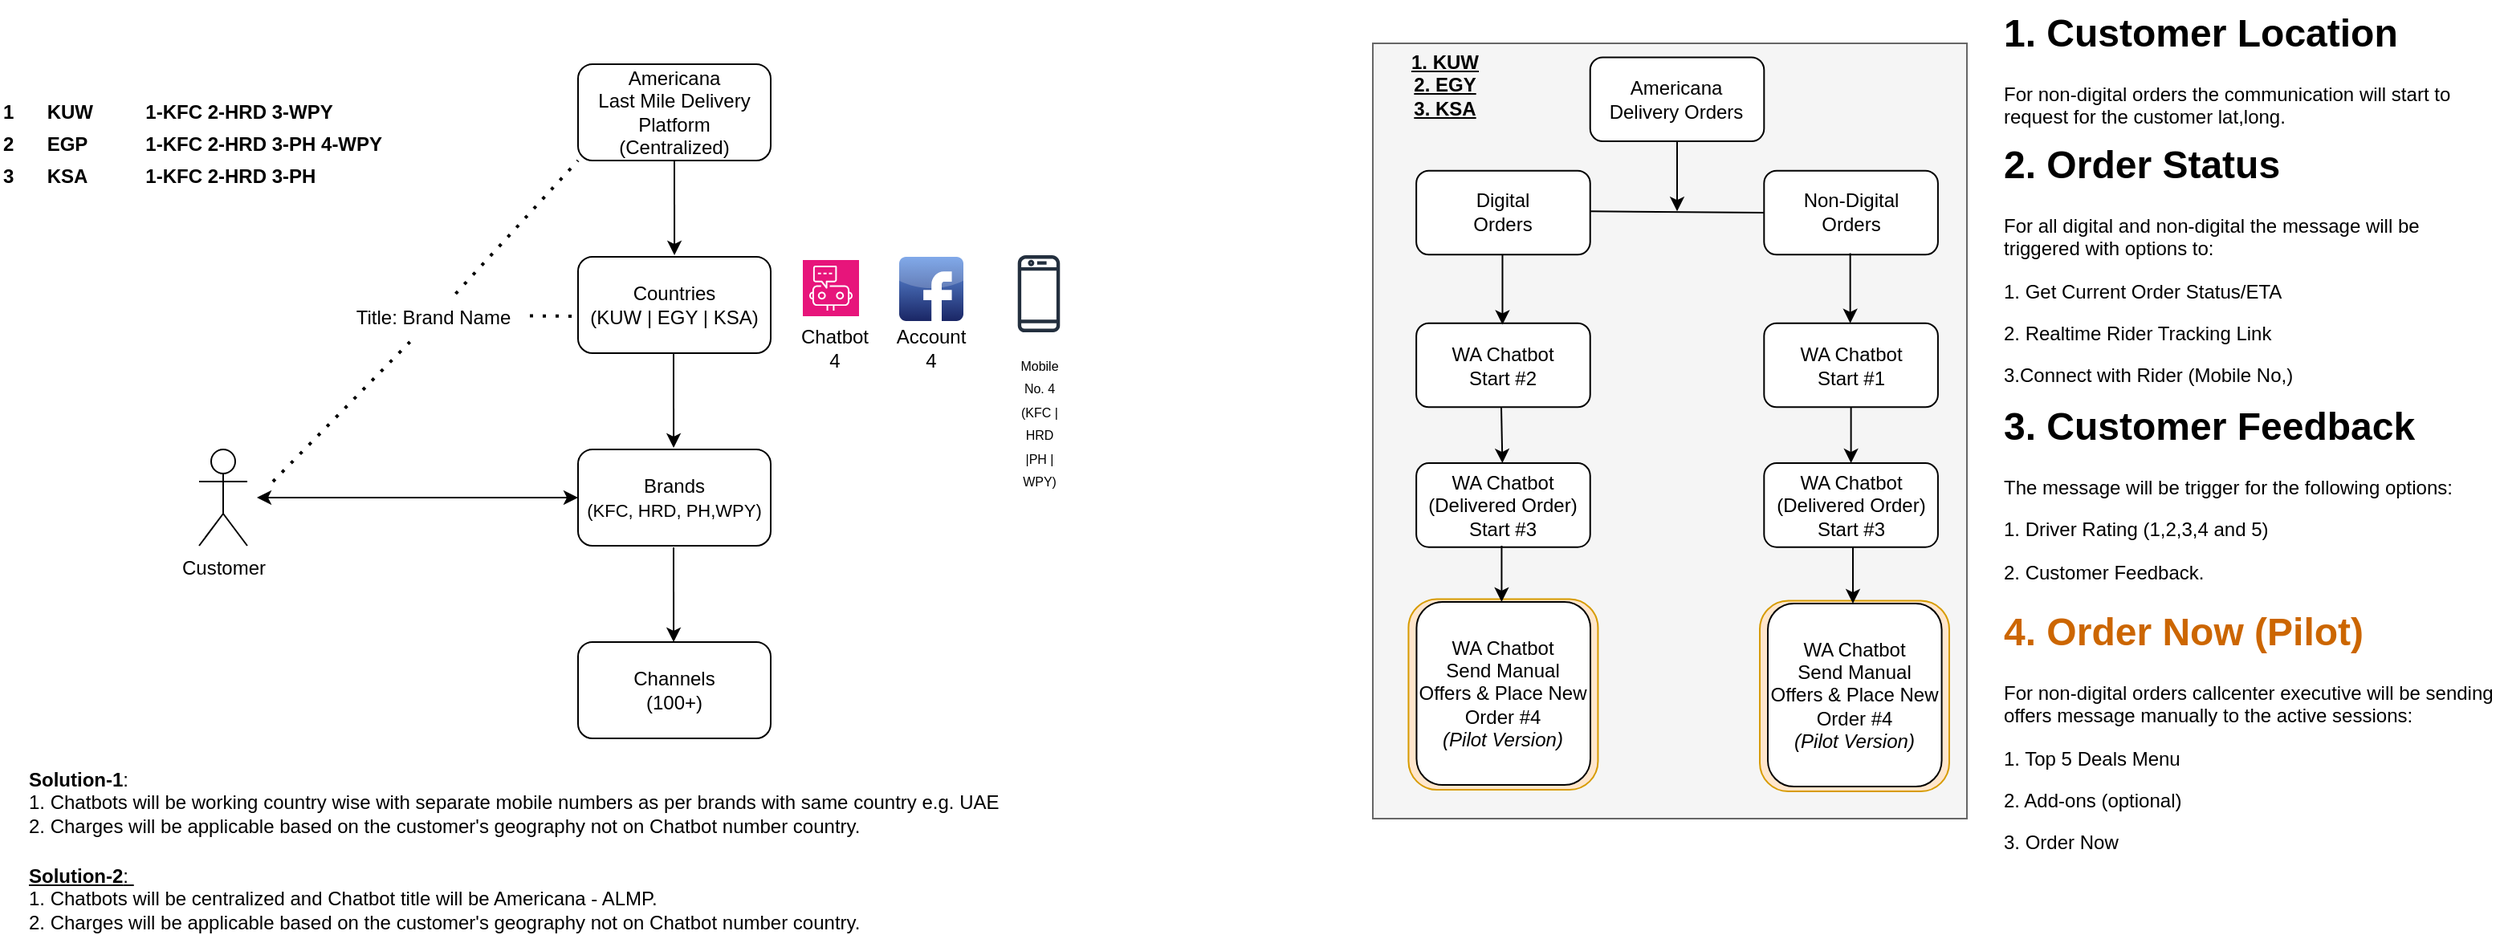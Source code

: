 <mxfile version="26.0.9">
  <diagram name="Page-1" id="LvFk9JEEAda9i3XnKSkR">
    <mxGraphModel dx="1985" dy="1129" grid="1" gridSize="10" guides="1" tooltips="1" connect="1" arrows="1" fold="1" page="1" pageScale="1" pageWidth="850" pageHeight="1100" math="0" shadow="0">
      <root>
        <mxCell id="0" />
        <mxCell id="1" parent="0" />
        <mxCell id="UhHAUqcPnpGceWt_KBbi-1" value="Americana&lt;div&gt;Last Mile Delivery&lt;/div&gt;&lt;div&gt;Platform&lt;/div&gt;&lt;div&gt;(Centralized)&lt;/div&gt;" style="rounded=1;whiteSpace=wrap;html=1;" parent="1" vertex="1">
          <mxGeometry x="360" y="40" width="120" height="60" as="geometry" />
        </mxCell>
        <mxCell id="UhHAUqcPnpGceWt_KBbi-2" value="Countries&lt;div&gt;(KUW | EGY | KSA)&lt;/div&gt;" style="rounded=1;whiteSpace=wrap;html=1;" parent="1" vertex="1">
          <mxGeometry x="360" y="160" width="120" height="60" as="geometry" />
        </mxCell>
        <mxCell id="UhHAUqcPnpGceWt_KBbi-3" value="Brands&lt;div&gt;&lt;font style=&quot;font-size: 11px;&quot;&gt;(KFC, HRD, PH,WPY)&lt;/font&gt;&lt;/div&gt;" style="rounded=1;whiteSpace=wrap;html=1;" parent="1" vertex="1">
          <mxGeometry x="360" y="280" width="120" height="60" as="geometry" />
        </mxCell>
        <mxCell id="UhHAUqcPnpGceWt_KBbi-4" value="Channels&lt;div&gt;(100+)&lt;/div&gt;" style="rounded=1;whiteSpace=wrap;html=1;" parent="1" vertex="1">
          <mxGeometry x="360" y="400" width="120" height="60" as="geometry" />
        </mxCell>
        <mxCell id="UhHAUqcPnpGceWt_KBbi-6" value="Customer" style="shape=umlActor;verticalLabelPosition=bottom;verticalAlign=top;html=1;outlineConnect=0;" parent="1" vertex="1">
          <mxGeometry x="124" y="280" width="30" height="60" as="geometry" />
        </mxCell>
        <mxCell id="UhHAUqcPnpGceWt_KBbi-10" value="" style="endArrow=classic;startArrow=classic;html=1;rounded=0;entryX=0;entryY=0.5;entryDx=0;entryDy=0;" parent="1" target="UhHAUqcPnpGceWt_KBbi-3" edge="1">
          <mxGeometry width="50" height="50" relative="1" as="geometry">
            <mxPoint x="160" y="310" as="sourcePoint" />
            <mxPoint x="210" y="280" as="targetPoint" />
          </mxGeometry>
        </mxCell>
        <mxCell id="UhHAUqcPnpGceWt_KBbi-11" value="" style="endArrow=classic;html=1;rounded=0;entryX=0.417;entryY=-0.017;entryDx=0;entryDy=0;entryPerimeter=0;" parent="1" edge="1">
          <mxGeometry width="50" height="50" relative="1" as="geometry">
            <mxPoint x="420" y="100" as="sourcePoint" />
            <mxPoint x="420.04" y="158.98" as="targetPoint" />
          </mxGeometry>
        </mxCell>
        <mxCell id="UhHAUqcPnpGceWt_KBbi-12" value="" style="endArrow=classic;html=1;rounded=0;entryX=0.417;entryY=-0.017;entryDx=0;entryDy=0;entryPerimeter=0;" parent="1" edge="1">
          <mxGeometry width="50" height="50" relative="1" as="geometry">
            <mxPoint x="419.5" y="220" as="sourcePoint" />
            <mxPoint x="419.54" y="278.98" as="targetPoint" />
          </mxGeometry>
        </mxCell>
        <mxCell id="UhHAUqcPnpGceWt_KBbi-13" value="" style="endArrow=classic;html=1;rounded=0;entryX=0.417;entryY=-0.017;entryDx=0;entryDy=0;entryPerimeter=0;" parent="1" edge="1">
          <mxGeometry width="50" height="50" relative="1" as="geometry">
            <mxPoint x="419.5" y="341.02" as="sourcePoint" />
            <mxPoint x="419.54" y="400" as="targetPoint" />
          </mxGeometry>
        </mxCell>
        <mxCell id="UhHAUqcPnpGceWt_KBbi-20" value="" style="group" parent="1" vertex="1" connectable="0">
          <mxGeometry x="550" y="160" width="60" height="80" as="geometry" />
        </mxCell>
        <mxCell id="UhHAUqcPnpGceWt_KBbi-18" value="" style="dashed=0;outlineConnect=0;html=1;align=center;labelPosition=center;verticalLabelPosition=bottom;verticalAlign=top;shape=mxgraph.webicons.facebook;fillColor=#6294E4;gradientColor=#1A2665" parent="UhHAUqcPnpGceWt_KBbi-20" vertex="1">
          <mxGeometry x="10" width="40" height="40" as="geometry" />
        </mxCell>
        <mxCell id="UhHAUqcPnpGceWt_KBbi-19" value="Account&lt;div&gt;4&lt;/div&gt;" style="text;html=1;align=center;verticalAlign=middle;whiteSpace=wrap;rounded=0;" parent="UhHAUqcPnpGceWt_KBbi-20" vertex="1">
          <mxGeometry y="33" width="60" height="47" as="geometry" />
        </mxCell>
        <mxCell id="UhHAUqcPnpGceWt_KBbi-35" value="" style="endArrow=none;dashed=1;html=1;dashPattern=1 3;strokeWidth=2;rounded=0;" parent="1" source="UhHAUqcPnpGceWt_KBbi-37" edge="1">
          <mxGeometry width="50" height="50" relative="1" as="geometry">
            <mxPoint x="170" y="300" as="sourcePoint" />
            <mxPoint x="360" y="100" as="targetPoint" />
          </mxGeometry>
        </mxCell>
        <mxCell id="UhHAUqcPnpGceWt_KBbi-38" value="" style="endArrow=none;dashed=1;html=1;dashPattern=1 3;strokeWidth=2;rounded=0;" parent="1" target="UhHAUqcPnpGceWt_KBbi-37" edge="1">
          <mxGeometry width="50" height="50" relative="1" as="geometry">
            <mxPoint x="170" y="300" as="sourcePoint" />
            <mxPoint x="360" y="100" as="targetPoint" />
          </mxGeometry>
        </mxCell>
        <mxCell id="UhHAUqcPnpGceWt_KBbi-37" value="Title: Brand Name" style="text;html=1;align=center;verticalAlign=middle;whiteSpace=wrap;rounded=0;" parent="1" vertex="1">
          <mxGeometry x="220" y="183" width="100" height="30" as="geometry" />
        </mxCell>
        <mxCell id="UhHAUqcPnpGceWt_KBbi-41" value="" style="endArrow=none;dashed=1;html=1;dashPattern=1 3;strokeWidth=2;rounded=0;entryX=0;entryY=0.617;entryDx=0;entryDy=0;entryPerimeter=0;" parent="1" target="UhHAUqcPnpGceWt_KBbi-2" edge="1">
          <mxGeometry width="50" height="50" relative="1" as="geometry">
            <mxPoint x="330" y="196.75" as="sourcePoint" />
            <mxPoint x="370" y="110" as="targetPoint" />
          </mxGeometry>
        </mxCell>
        <mxCell id="YvvrI0TX-WZbmm7OATJ2-3" value="" style="group" parent="1" vertex="1" connectable="0">
          <mxGeometry x="490" y="162" width="60" height="80" as="geometry" />
        </mxCell>
        <mxCell id="YvvrI0TX-WZbmm7OATJ2-4" value="" style="group" parent="YvvrI0TX-WZbmm7OATJ2-3" vertex="1" connectable="0">
          <mxGeometry width="60" height="80" as="geometry" />
        </mxCell>
        <mxCell id="YvvrI0TX-WZbmm7OATJ2-5" value="" style="sketch=0;points=[[0,0,0],[0.25,0,0],[0.5,0,0],[0.75,0,0],[1,0,0],[0,1,0],[0.25,1,0],[0.5,1,0],[0.75,1,0],[1,1,0],[0,0.25,0],[0,0.5,0],[0,0.75,0],[1,0.25,0],[1,0.5,0],[1,0.75,0]];points=[[0,0,0],[0.25,0,0],[0.5,0,0],[0.75,0,0],[1,0,0],[0,1,0],[0.25,1,0],[0.5,1,0],[0.75,1,0],[1,1,0],[0,0.25,0],[0,0.5,0],[0,0.75,0],[1,0.25,0],[1,0.5,0],[1,0.75,0]];outlineConnect=0;fontColor=#232F3E;fillColor=#E7157B;strokeColor=#ffffff;dashed=0;verticalLabelPosition=bottom;verticalAlign=top;align=center;html=1;fontSize=12;fontStyle=0;aspect=fixed;shape=mxgraph.aws4.resourceIcon;resIcon=mxgraph.aws4.chatbot;" parent="YvvrI0TX-WZbmm7OATJ2-4" vertex="1">
          <mxGeometry x="10" width="35" height="35" as="geometry" />
        </mxCell>
        <mxCell id="YvvrI0TX-WZbmm7OATJ2-6" value="Chatbot&lt;div&gt;4&lt;/div&gt;" style="text;html=1;align=center;verticalAlign=middle;whiteSpace=wrap;rounded=0;" parent="YvvrI0TX-WZbmm7OATJ2-4" vertex="1">
          <mxGeometry y="30" width="60" height="50" as="geometry" />
        </mxCell>
        <mxCell id="YvvrI0TX-WZbmm7OATJ2-9" value="&lt;div style=&quot;&quot;&gt;&lt;b style=&quot;background-color: transparent; color: light-dark(rgb(0, 0, 0), rgb(255, 255, 255));&quot;&gt;Solution-1&lt;/b&gt;&lt;span style=&quot;background-color: transparent; color: light-dark(rgb(0, 0, 0), rgb(255, 255, 255));&quot;&gt;:&amp;nbsp;&lt;/span&gt;&lt;/div&gt;&lt;div&gt;1. Chatbots will be working country wise with separate mobile numbers as per brands with same country e.g. UAE&lt;/div&gt;&lt;div style=&quot;&quot;&gt;2. Charges will be applicable based on the customer&#39;s geography not on Chatbot number country.&lt;/div&gt;" style="text;html=1;align=left;verticalAlign=middle;whiteSpace=wrap;rounded=0;" parent="1" vertex="1">
          <mxGeometry x="16" y="480" width="660" height="40" as="geometry" />
        </mxCell>
        <mxCell id="YvvrI0TX-WZbmm7OATJ2-10" value="&lt;div style=&quot;&quot;&gt;&lt;u&gt;&lt;b style=&quot;background-color: transparent; color: light-dark(rgb(0, 0, 0), rgb(255, 255, 255));&quot;&gt;Solution-2&lt;/b&gt;&lt;span style=&quot;background-color: transparent; color: light-dark(rgb(0, 0, 0), rgb(255, 255, 255));&quot;&gt;:&amp;nbsp;&lt;/span&gt;&lt;/u&gt;&lt;/div&gt;&lt;div style=&quot;&quot;&gt;1. Chatbots will be centralized and Chatbot title will be Americana - ALMP.&lt;/div&gt;&lt;div style=&quot;&quot;&gt;2. Charges will be applicable based on the customer&#39;s geography not on Chatbot number country.&lt;/div&gt;" style="text;html=1;align=left;verticalAlign=middle;whiteSpace=wrap;rounded=0;" parent="1" vertex="1">
          <mxGeometry x="16" y="540" width="660" height="40" as="geometry" />
        </mxCell>
        <mxCell id="MYbAT_iX-tRsLvWn8Yxn-1" value="&lt;span style=&quot;color: rgb(0, 0, 0); text-wrap: wrap;&quot;&gt;&lt;font style=&quot;font-size: 8px;&quot;&gt;Mobile No. 4 (KFC | HRD |PH | WPY)&lt;/font&gt;&lt;/span&gt;" style="sketch=0;outlineConnect=0;fontColor=#232F3E;gradientColor=none;strokeColor=#232F3E;fillColor=#ffffff;dashed=0;verticalLabelPosition=bottom;verticalAlign=top;align=center;html=1;fontSize=12;fontStyle=0;aspect=fixed;shape=mxgraph.aws4.resourceIcon;resIcon=mxgraph.aws4.mobile_client;" parent="1" vertex="1">
          <mxGeometry x="617" y="153" width="60" height="60" as="geometry" />
        </mxCell>
        <mxCell id="MYbAT_iX-tRsLvWn8Yxn-2" value="&lt;table style=&quot;border-collapse:&lt;br/&gt; collapse;width:248pt&quot; width=&quot;332&quot; cellspacing=&quot;0&quot; cellpadding=&quot;0&quot; border=&quot;0&quot;&gt;&lt;colgroup&gt;&lt;col style=&quot;mso-width-source:userset;mso-width-alt:853;width:18pt&quot; width=&quot;24&quot;&gt;&lt;/colgroup&gt;&lt;colgroup&gt;&lt;col style=&quot;mso-width-source:userset;mso-width-alt:2190;width:46pt&quot; width=&quot;62&quot;&gt;&lt;/colgroup&gt;&lt;colgroup&gt;&lt;col style=&quot;mso-width-source:userset;mso-width-alt:6030;width:127pt&quot; width=&quot;170&quot;&gt;&lt;/colgroup&gt;&lt;colgroup&gt;&lt;col style=&quot;mso-width-source:userset;mso-width-alt:2702;width:57pt&quot; width=&quot;76&quot;&gt;&lt;/colgroup&gt;&lt;tbody&gt;&lt;tr style=&quot;height:36.6pt&quot; height=&quot;49&quot;&gt;&lt;td style=&quot;height:36.6pt;width:18pt&quot; width=&quot;24&quot; class=&quot;xl64&quot; height=&quot;49&quot;&gt;&lt;br&gt;&lt;/td&gt;  &lt;td style=&quot;border-left:none;width:46pt&quot; width=&quot;62&quot; class=&quot;xl64&quot;&gt;&lt;br&gt;&lt;/td&gt;  &lt;td style=&quot;width:127pt&quot; width=&quot;170&quot; class=&quot;xl65&quot;&gt;&lt;br&gt;&lt;/td&gt;  &lt;td style=&quot;width:57pt&quot; width=&quot;76&quot; class=&quot;xl65&quot;&gt;&lt;br&gt;&lt;br&gt;&lt;br&gt;&lt;/td&gt; &lt;/tr&gt; &lt;tr style=&quot;height:15.0pt&quot; height=&quot;20&quot;&gt;  &lt;td style=&quot;height:15.0pt;width:18pt&quot; width=&quot;24&quot; class=&quot;xl67&quot; height=&quot;20&quot;&gt;1&lt;/td&gt;  &lt;td style=&quot;border-left:none;width:46pt&quot; width=&quot;62&quot; class=&quot;xl68&quot;&gt;&lt;span style=&quot;mso-spacerun:yes&quot;&gt;&amp;nbsp;&lt;/span&gt;KUW&lt;span style=&quot;mso-spacerun:yes&quot;&gt;&amp;nbsp;&lt;/span&gt;&lt;/td&gt;  &lt;td style=&quot;width:127pt&quot; width=&quot;170&quot; class=&quot;xl69&quot;&gt;&lt;span style=&quot;mso-spacerun:yes&quot;&gt;&amp;nbsp;1-&lt;/span&gt;KFC 2-HRD 3-WPY&lt;span style=&quot;mso-spacerun:yes&quot;&gt;&amp;nbsp;&lt;/span&gt;&lt;/td&gt;  &lt;td style=&quot;width:57pt&quot; width=&quot;76&quot; class=&quot;xl69&quot;&gt;&lt;span style=&quot;mso-spacerun:yes&quot;&gt;&amp;nbsp;&lt;/span&gt;&lt;/td&gt; &lt;/tr&gt; &lt;tr style=&quot;height:15.0pt&quot; height=&quot;20&quot;&gt;  &lt;td style=&quot;height:15.0pt;width:18pt&quot; width=&quot;24&quot; class=&quot;xl67&quot; height=&quot;20&quot;&gt;2&lt;/td&gt;  &lt;td style=&quot;border-left:none;width:46pt&quot; width=&quot;62&quot; class=&quot;xl68&quot;&gt;&lt;span style=&quot;mso-spacerun:yes&quot;&gt;&amp;nbsp;&lt;/span&gt;EGP&lt;span style=&quot;mso-spacerun:yes&quot;&gt;&amp;nbsp;&lt;/span&gt;&lt;/td&gt;  &lt;td style=&quot;width:127pt&quot; width=&quot;170&quot; class=&quot;xl69&quot;&gt;&lt;span style=&quot;mso-spacerun:yes&quot;&gt;&amp;nbsp;1-&lt;/span&gt;KFC 2-HRD 3-PH 4-WPY&lt;/td&gt;  &lt;td style=&quot;width:57pt&quot; width=&quot;76&quot; class=&quot;xl69&quot;&gt;&lt;span style=&quot;mso-spacerun:yes&quot;&gt;&amp;nbsp;&lt;/span&gt;&lt;/td&gt; &lt;/tr&gt; &lt;tr style=&quot;height:15.0pt&quot; height=&quot;20&quot;&gt;  &lt;td style=&quot;height:15.0pt;width:18pt&quot; width=&quot;24&quot; class=&quot;xl70&quot; height=&quot;20&quot;&gt;3&lt;/td&gt;  &lt;td style=&quot;border-left:none;width:46pt&quot; width=&quot;62&quot; class=&quot;xl71&quot;&gt;&lt;span style=&quot;mso-spacerun:yes&quot;&gt;&amp;nbsp;&lt;/span&gt;KSA&lt;span style=&quot;mso-spacerun:yes&quot;&gt;&amp;nbsp;&lt;/span&gt;&lt;/td&gt;  &lt;td style=&quot;width:127pt&quot; width=&quot;170&quot; class=&quot;xl72&quot;&gt;&lt;span style=&quot;mso-spacerun:yes&quot;&gt;&amp;nbsp;1-&lt;/span&gt;KFC 2-HRD 3-PH&lt;span style=&quot;mso-spacerun:yes&quot;&gt;&amp;nbsp;&lt;/span&gt;&lt;/td&gt;  &lt;td style=&quot;width:57pt&quot; width=&quot;76&quot; class=&quot;xl72&quot;&gt;&lt;span style=&quot;mso-spacerun:yes&quot;&gt;&amp;nbsp;&lt;/span&gt;&lt;/td&gt; &lt;/tr&gt;&lt;/tbody&gt;&lt;/table&gt;" style="text;whiteSpace=wrap;html=1;fontStyle=1" parent="1" vertex="1">
          <mxGeometry y="4" width="360" height="130" as="geometry" />
        </mxCell>
        <mxCell id="MYbAT_iX-tRsLvWn8Yxn-13" value="&lt;h1 style=&quot;margin-top: 0px;&quot;&gt;1. Customer Location&lt;/h1&gt;&lt;p&gt;For non-digital orders the communication will start to request for the customer lat,long.&lt;/p&gt;" style="text;html=1;whiteSpace=wrap;overflow=hidden;rounded=0;" parent="1" vertex="1">
          <mxGeometry x="1246" width="310" height="79" as="geometry" />
        </mxCell>
        <mxCell id="MYbAT_iX-tRsLvWn8Yxn-15" value="&lt;h1 style=&quot;margin-top: 0px;&quot;&gt;2. Order Status&lt;/h1&gt;&lt;p&gt;For all digital and non-digital the message will be triggered with options to:&lt;/p&gt;&lt;p&gt;1. Get Current Order Status/ETA&lt;/p&gt;&lt;p&gt;2. Realtime Rider Tracking Link&lt;/p&gt;&lt;p&gt;3.Connect with Rider (Mobile No,)&lt;/p&gt;" style="text;html=1;whiteSpace=wrap;overflow=hidden;rounded=0;" parent="1" vertex="1">
          <mxGeometry x="1246" y="82" width="310" height="180" as="geometry" />
        </mxCell>
        <mxCell id="MYbAT_iX-tRsLvWn8Yxn-16" value="&lt;h1 style=&quot;margin-top: 0px;&quot;&gt;3. Customer Feedback&lt;/h1&gt;&lt;p&gt;The message will be trigger for the following options:&lt;/p&gt;&lt;p&gt;1. Driver Rating (1,2,3,4 and 5)&lt;/p&gt;&lt;p&gt;2. Customer Feedback.&lt;/p&gt;" style="text;html=1;whiteSpace=wrap;overflow=hidden;rounded=0;" parent="1" vertex="1">
          <mxGeometry x="1246" y="245" width="310" height="130" as="geometry" />
        </mxCell>
        <mxCell id="MYbAT_iX-tRsLvWn8Yxn-54" value="" style="endArrow=classic;html=1;rounded=0;" parent="1" edge="1">
          <mxGeometry width="50" height="50" relative="1" as="geometry">
            <mxPoint x="1153" y="252.67" as="sourcePoint" />
            <mxPoint x="1154" y="288" as="targetPoint" />
          </mxGeometry>
        </mxCell>
        <mxCell id="MYbAT_iX-tRsLvWn8Yxn-55" value="&lt;h1 style=&quot;margin-top: 0px;&quot;&gt;&lt;font style=&quot;color: rgb(204, 102, 0);&quot;&gt;4. Order Now (Pilot)&lt;/font&gt;&lt;/h1&gt;&lt;p&gt;&lt;span style=&quot;background-color: transparent; color: light-dark(rgb(0, 0, 0), rgb(255, 255, 255));&quot;&gt;For non-digital orders callcenter executive will be sending offers message manually to the active sessions:&lt;/span&gt;&lt;/p&gt;&lt;p&gt;&lt;span style=&quot;background-color: transparent; color: light-dark(rgb(0, 0, 0), rgb(255, 255, 255));&quot;&gt;1. Top 5 Deals Menu&lt;/span&gt;&lt;br&gt;&lt;/p&gt;&lt;p&gt;2. Add-ons (optional)&lt;/p&gt;&lt;p&gt;3. Order Now&lt;/p&gt;" style="text;html=1;whiteSpace=wrap;overflow=hidden;rounded=0;" parent="1" vertex="1">
          <mxGeometry x="1246" y="373" width="310" height="174" as="geometry" />
        </mxCell>
        <mxCell id="MYbAT_iX-tRsLvWn8Yxn-17" value="" style="rounded=0;whiteSpace=wrap;html=1;fillColor=#f5f5f5;fontColor=#333333;strokeColor=#666666;" parent="1" vertex="1">
          <mxGeometry x="855" y="27" width="370" height="483" as="geometry" />
        </mxCell>
        <mxCell id="MYbAT_iX-tRsLvWn8Yxn-3" value="Americana&lt;div&gt;Delivery Orders&lt;/div&gt;" style="rounded=1;whiteSpace=wrap;html=1;" parent="1" vertex="1">
          <mxGeometry x="990.366" y="35.718" width="108.293" height="52.308" as="geometry" />
        </mxCell>
        <mxCell id="MYbAT_iX-tRsLvWn8Yxn-4" value="Digital&lt;div&gt;Orders&lt;/div&gt;" style="rounded=1;whiteSpace=wrap;html=1;" parent="1" vertex="1">
          <mxGeometry x="882.073" y="106.333" width="108.293" height="52.308" as="geometry" />
        </mxCell>
        <mxCell id="MYbAT_iX-tRsLvWn8Yxn-5" value="Non-Digital&lt;div&gt;Orders&lt;/div&gt;" style="rounded=1;whiteSpace=wrap;html=1;" parent="1" vertex="1">
          <mxGeometry x="1098.659" y="106.333" width="108.293" height="52.308" as="geometry" />
        </mxCell>
        <mxCell id="MYbAT_iX-tRsLvWn8Yxn-7" value="" style="endArrow=none;html=1;rounded=0;entryX=0;entryY=0.5;entryDx=0;entryDy=0;" parent="1" target="MYbAT_iX-tRsLvWn8Yxn-5" edge="1">
          <mxGeometry width="50" height="50" relative="1" as="geometry">
            <mxPoint x="990.366" y="131.615" as="sourcePoint" />
            <mxPoint x="1035.488" y="88.026" as="targetPoint" />
          </mxGeometry>
        </mxCell>
        <mxCell id="MYbAT_iX-tRsLvWn8Yxn-8" value="WA Chatbot&lt;div&gt;Start #2&lt;/div&gt;" style="rounded=1;whiteSpace=wrap;html=1;" parent="1" vertex="1">
          <mxGeometry x="882.073" y="201.359" width="108.293" height="52.308" as="geometry" />
        </mxCell>
        <mxCell id="MYbAT_iX-tRsLvWn8Yxn-9" value="WA Chatbot&lt;div&gt;Start #1&lt;/div&gt;" style="rounded=1;whiteSpace=wrap;html=1;" parent="1" vertex="1">
          <mxGeometry x="1098.659" y="201.359" width="108.293" height="52.308" as="geometry" />
        </mxCell>
        <mxCell id="MYbAT_iX-tRsLvWn8Yxn-10" value="" style="endArrow=classic;html=1;rounded=0;exitX=0.5;exitY=1;exitDx=0;exitDy=0;" parent="1" source="MYbAT_iX-tRsLvWn8Yxn-3" edge="1">
          <mxGeometry width="50" height="50" relative="1" as="geometry">
            <mxPoint x="999.39" y="175.205" as="sourcePoint" />
            <mxPoint x="1044.512" y="131.615" as="targetPoint" />
          </mxGeometry>
        </mxCell>
        <mxCell id="MYbAT_iX-tRsLvWn8Yxn-11" value="" style="endArrow=classic;html=1;rounded=0;exitX=0.5;exitY=1;exitDx=0;exitDy=0;" parent="1" edge="1">
          <mxGeometry width="50" height="50" relative="1" as="geometry">
            <mxPoint x="935.741" y="158.641" as="sourcePoint" />
            <mxPoint x="935.741" y="202.231" as="targetPoint" />
          </mxGeometry>
        </mxCell>
        <mxCell id="MYbAT_iX-tRsLvWn8Yxn-12" value="" style="endArrow=classic;html=1;rounded=0;exitX=0.5;exitY=1;exitDx=0;exitDy=0;" parent="1" edge="1">
          <mxGeometry width="50" height="50" relative="1" as="geometry">
            <mxPoint x="1152.327" y="157.769" as="sourcePoint" />
            <mxPoint x="1152.327" y="201.359" as="targetPoint" />
          </mxGeometry>
        </mxCell>
        <mxCell id="MYbAT_iX-tRsLvWn8Yxn-18" value="1. KUW&lt;div&gt;2. EGY&lt;/div&gt;&lt;div&gt;3. KSA&lt;/div&gt;" style="text;html=1;align=center;verticalAlign=middle;whiteSpace=wrap;rounded=0;fontStyle=5" parent="1" vertex="1">
          <mxGeometry x="855" y="35.72" width="90" height="34.28" as="geometry" />
        </mxCell>
        <mxCell id="MYbAT_iX-tRsLvWn8Yxn-19" value="WA Chatbot&lt;div&gt;(Delivered Order)&lt;/div&gt;&lt;div&gt;Start #3&lt;/div&gt;" style="rounded=1;whiteSpace=wrap;html=1;" parent="1" vertex="1">
          <mxGeometry x="882.073" y="288.538" width="108.293" height="52.308" as="geometry" />
        </mxCell>
        <mxCell id="MYbAT_iX-tRsLvWn8Yxn-21" value="WA Chatbot&lt;div&gt;(Delivered Order)&lt;/div&gt;&lt;div&gt;Start #3&lt;/div&gt;" style="rounded=1;whiteSpace=wrap;html=1;" parent="1" vertex="1">
          <mxGeometry x="1098.659" y="288.538" width="108.293" height="52.308" as="geometry" />
        </mxCell>
        <mxCell id="MYbAT_iX-tRsLvWn8Yxn-53" value="" style="endArrow=classic;html=1;rounded=0;" parent="1" target="MYbAT_iX-tRsLvWn8Yxn-19" edge="1">
          <mxGeometry width="50" height="50" relative="1" as="geometry">
            <mxPoint x="935" y="253.67" as="sourcePoint" />
            <mxPoint x="985" y="203.67" as="targetPoint" />
          </mxGeometry>
        </mxCell>
        <mxCell id="MYbAT_iX-tRsLvWn8Yxn-61" value="" style="rounded=1;whiteSpace=wrap;html=1;fillColor=#ffe6cc;strokeColor=#d79b00;" parent="1" vertex="1">
          <mxGeometry x="1096" y="374.31" width="118" height="118.69" as="geometry" />
        </mxCell>
        <mxCell id="MYbAT_iX-tRsLvWn8Yxn-58" value="" style="endArrow=classic;html=1;rounded=0;exitX=0.5;exitY=1;exitDx=0;exitDy=0;entryX=0.5;entryY=0;entryDx=0;entryDy=0;" parent="1" source="MYbAT_iX-tRsLvWn8Yxn-9" target="MYbAT_iX-tRsLvWn8Yxn-21" edge="1">
          <mxGeometry width="50" height="50" relative="1" as="geometry">
            <mxPoint x="1155" y="320" as="sourcePoint" />
            <mxPoint x="1205" y="270" as="targetPoint" />
          </mxGeometry>
        </mxCell>
        <mxCell id="MYbAT_iX-tRsLvWn8Yxn-59" value="" style="endArrow=classic;html=1;rounded=0;exitX=0.5;exitY=1;exitDx=0;exitDy=0;entryX=0.5;entryY=0;entryDx=0;entryDy=0;" parent="1" edge="1">
          <mxGeometry width="50" height="50" relative="1" as="geometry">
            <mxPoint x="1154" y="341" as="sourcePoint" />
            <mxPoint x="1154" y="376" as="targetPoint" />
          </mxGeometry>
        </mxCell>
        <mxCell id="MYbAT_iX-tRsLvWn8Yxn-62" value="WA Chatbot&lt;div&gt;Send Manual Offers &amp;amp; Place New Order #4&lt;/div&gt;&lt;div&gt;&lt;i&gt;(Pilot Version)&lt;/i&gt;&lt;/div&gt;" style="rounded=1;whiteSpace=wrap;html=1;" parent="1" vertex="1">
          <mxGeometry x="1101" y="376" width="108.29" height="114" as="geometry" />
        </mxCell>
        <mxCell id="7OUith5Lp7mWz0crKs82-1" value="" style="rounded=1;whiteSpace=wrap;html=1;fillColor=#ffe6cc;strokeColor=#d79b00;" parent="1" vertex="1">
          <mxGeometry x="877.22" y="373.31" width="118" height="118.69" as="geometry" />
        </mxCell>
        <mxCell id="7OUith5Lp7mWz0crKs82-2" value="" style="endArrow=classic;html=1;rounded=0;exitX=0.5;exitY=1;exitDx=0;exitDy=0;entryX=0.5;entryY=0;entryDx=0;entryDy=0;" parent="1" edge="1">
          <mxGeometry width="50" height="50" relative="1" as="geometry">
            <mxPoint x="935.22" y="340" as="sourcePoint" />
            <mxPoint x="935.22" y="375" as="targetPoint" />
          </mxGeometry>
        </mxCell>
        <mxCell id="7OUith5Lp7mWz0crKs82-3" value="WA Chatbot&lt;div&gt;Send Manual Offers &amp;amp; Place New Order #4&lt;/div&gt;&lt;div&gt;&lt;i&gt;(Pilot Version)&lt;/i&gt;&lt;/div&gt;" style="rounded=1;whiteSpace=wrap;html=1;" parent="1" vertex="1">
          <mxGeometry x="882.22" y="375" width="108.29" height="114" as="geometry" />
        </mxCell>
      </root>
    </mxGraphModel>
  </diagram>
</mxfile>
